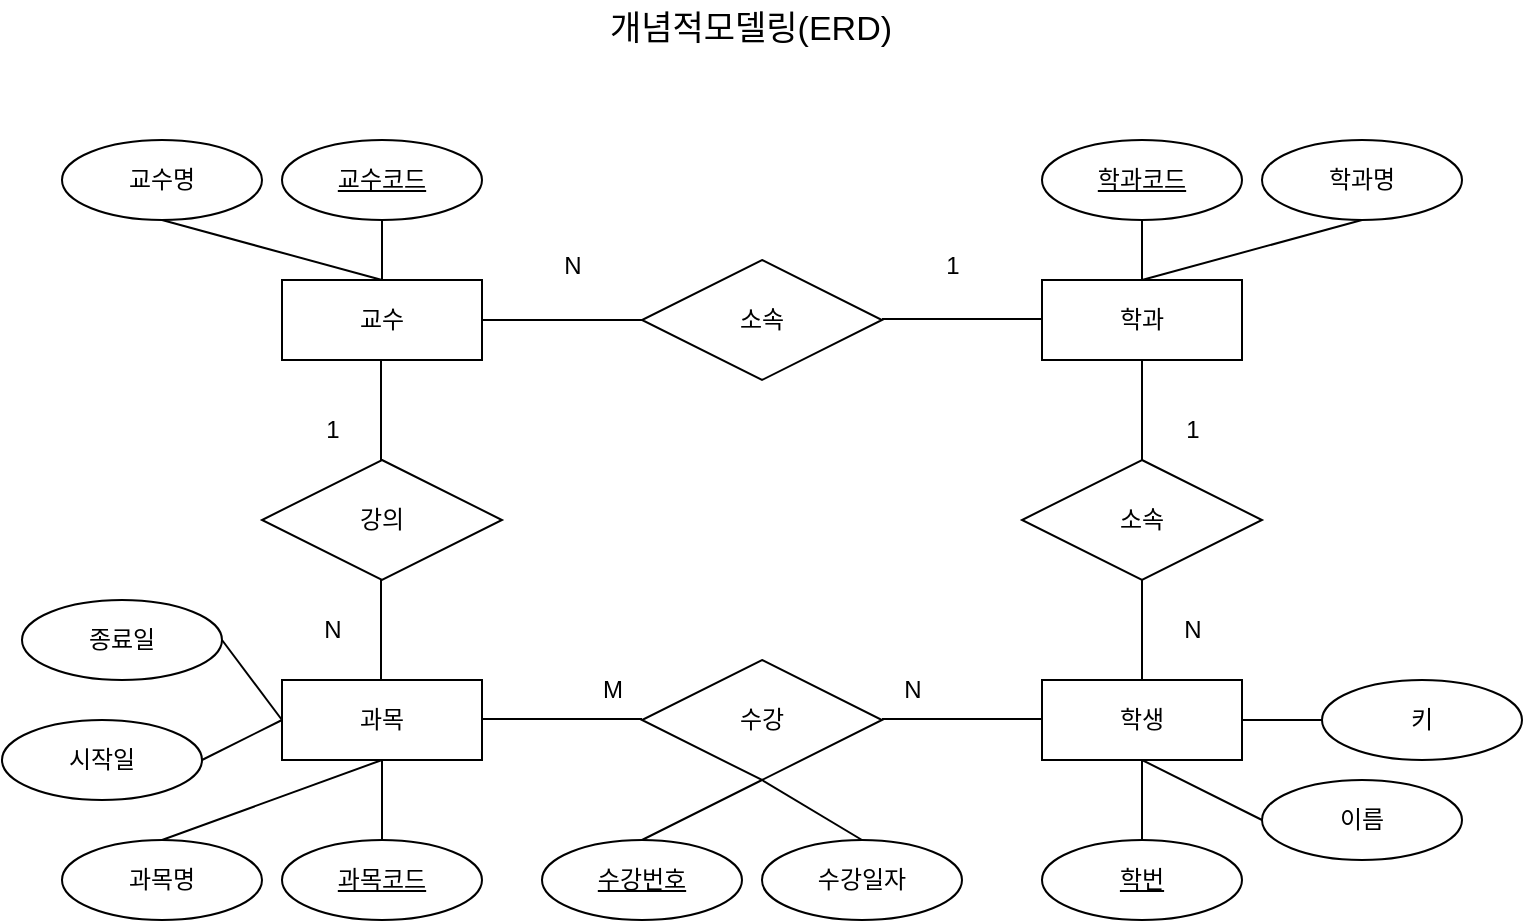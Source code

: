 <mxfile version="24.7.0" type="github">
  <diagram name="페이지-1" id="qcvzTZG5h5bQQR3PrpfO">
    <mxGraphModel dx="1434" dy="820" grid="1" gridSize="10" guides="1" tooltips="1" connect="1" arrows="1" fold="1" page="1" pageScale="1" pageWidth="827" pageHeight="1169" math="0" shadow="0">
      <root>
        <mxCell id="0" />
        <mxCell id="1" parent="0" />
        <mxCell id="Ncr7GgfseWZzT69uenW7-16" value="학생" style="whiteSpace=wrap;html=1;align=center;" vertex="1" parent="1">
          <mxGeometry x="560" y="440" width="100" height="40" as="geometry" />
        </mxCell>
        <mxCell id="Ncr7GgfseWZzT69uenW7-18" value="과목" style="whiteSpace=wrap;html=1;align=center;" vertex="1" parent="1">
          <mxGeometry x="180" y="440" width="100" height="40" as="geometry" />
        </mxCell>
        <mxCell id="Ncr7GgfseWZzT69uenW7-19" value="학과" style="whiteSpace=wrap;html=1;align=center;" vertex="1" parent="1">
          <mxGeometry x="560" y="240" width="100" height="40" as="geometry" />
        </mxCell>
        <mxCell id="Ncr7GgfseWZzT69uenW7-20" value="교수" style="whiteSpace=wrap;html=1;align=center;" vertex="1" parent="1">
          <mxGeometry x="180" y="240" width="100" height="40" as="geometry" />
        </mxCell>
        <mxCell id="Ncr7GgfseWZzT69uenW7-23" value="소속" style="shape=rhombus;perimeter=rhombusPerimeter;whiteSpace=wrap;html=1;align=center;" vertex="1" parent="1">
          <mxGeometry x="550" y="330" width="120" height="60" as="geometry" />
        </mxCell>
        <mxCell id="Ncr7GgfseWZzT69uenW7-30" value="" style="endArrow=none;html=1;rounded=0;exitX=0.5;exitY=1;exitDx=0;exitDy=0;" edge="1" parent="1" source="Ncr7GgfseWZzT69uenW7-19" target="Ncr7GgfseWZzT69uenW7-23">
          <mxGeometry relative="1" as="geometry">
            <mxPoint x="330" y="420" as="sourcePoint" />
            <mxPoint x="490" y="420" as="targetPoint" />
          </mxGeometry>
        </mxCell>
        <mxCell id="Ncr7GgfseWZzT69uenW7-31" value="" style="endArrow=none;html=1;rounded=0;exitX=0.5;exitY=1;exitDx=0;exitDy=0;entryX=0.5;entryY=0;entryDx=0;entryDy=0;" edge="1" parent="1" source="Ncr7GgfseWZzT69uenW7-23" target="Ncr7GgfseWZzT69uenW7-16">
          <mxGeometry relative="1" as="geometry">
            <mxPoint x="620" y="290" as="sourcePoint" />
            <mxPoint x="620" y="340" as="targetPoint" />
          </mxGeometry>
        </mxCell>
        <mxCell id="Ncr7GgfseWZzT69uenW7-32" value="소속" style="shape=rhombus;perimeter=rhombusPerimeter;whiteSpace=wrap;html=1;align=center;" vertex="1" parent="1">
          <mxGeometry x="360" y="230" width="120" height="60" as="geometry" />
        </mxCell>
        <mxCell id="Ncr7GgfseWZzT69uenW7-33" value="수강" style="shape=rhombus;perimeter=rhombusPerimeter;whiteSpace=wrap;html=1;align=center;" vertex="1" parent="1">
          <mxGeometry x="360" y="430" width="120" height="60" as="geometry" />
        </mxCell>
        <mxCell id="Ncr7GgfseWZzT69uenW7-34" value="강의" style="shape=rhombus;perimeter=rhombusPerimeter;whiteSpace=wrap;html=1;align=center;" vertex="1" parent="1">
          <mxGeometry x="170" y="330" width="120" height="60" as="geometry" />
        </mxCell>
        <mxCell id="Ncr7GgfseWZzT69uenW7-35" value="" style="endArrow=none;html=1;rounded=0;exitX=1;exitY=0.5;exitDx=0;exitDy=0;entryX=0;entryY=0.5;entryDx=0;entryDy=0;" edge="1" parent="1" source="Ncr7GgfseWZzT69uenW7-20" target="Ncr7GgfseWZzT69uenW7-32">
          <mxGeometry relative="1" as="geometry">
            <mxPoint x="620" y="290" as="sourcePoint" />
            <mxPoint x="620" y="340" as="targetPoint" />
          </mxGeometry>
        </mxCell>
        <mxCell id="Ncr7GgfseWZzT69uenW7-36" value="" style="endArrow=none;html=1;rounded=0;exitX=1;exitY=0.5;exitDx=0;exitDy=0;entryX=0;entryY=0.5;entryDx=0;entryDy=0;" edge="1" parent="1">
          <mxGeometry relative="1" as="geometry">
            <mxPoint x="480" y="259.5" as="sourcePoint" />
            <mxPoint x="560" y="259.5" as="targetPoint" />
          </mxGeometry>
        </mxCell>
        <mxCell id="Ncr7GgfseWZzT69uenW7-37" value="" style="endArrow=none;html=1;rounded=0;exitX=1;exitY=0.5;exitDx=0;exitDy=0;entryX=0;entryY=0.5;entryDx=0;entryDy=0;" edge="1" parent="1">
          <mxGeometry relative="1" as="geometry">
            <mxPoint x="480" y="459.5" as="sourcePoint" />
            <mxPoint x="560" y="459.5" as="targetPoint" />
          </mxGeometry>
        </mxCell>
        <mxCell id="Ncr7GgfseWZzT69uenW7-38" value="" style="endArrow=none;html=1;rounded=0;exitX=1;exitY=0.5;exitDx=0;exitDy=0;entryX=0;entryY=0.5;entryDx=0;entryDy=0;" edge="1" parent="1">
          <mxGeometry relative="1" as="geometry">
            <mxPoint x="280" y="459.5" as="sourcePoint" />
            <mxPoint x="360" y="459.5" as="targetPoint" />
          </mxGeometry>
        </mxCell>
        <mxCell id="Ncr7GgfseWZzT69uenW7-39" value="" style="endArrow=none;html=1;rounded=0;exitX=0.5;exitY=1;exitDx=0;exitDy=0;" edge="1" parent="1">
          <mxGeometry relative="1" as="geometry">
            <mxPoint x="229.5" y="280" as="sourcePoint" />
            <mxPoint x="229.5" y="330" as="targetPoint" />
          </mxGeometry>
        </mxCell>
        <mxCell id="Ncr7GgfseWZzT69uenW7-40" value="" style="endArrow=none;html=1;rounded=0;exitX=0.5;exitY=1;exitDx=0;exitDy=0;" edge="1" parent="1">
          <mxGeometry relative="1" as="geometry">
            <mxPoint x="229.5" y="390" as="sourcePoint" />
            <mxPoint x="229.5" y="440" as="targetPoint" />
          </mxGeometry>
        </mxCell>
        <mxCell id="Ncr7GgfseWZzT69uenW7-41" value="학번" style="ellipse;whiteSpace=wrap;html=1;align=center;fontStyle=4;" vertex="1" parent="1">
          <mxGeometry x="560" y="520" width="100" height="40" as="geometry" />
        </mxCell>
        <mxCell id="Ncr7GgfseWZzT69uenW7-46" value="" style="endArrow=none;html=1;rounded=0;exitX=0.5;exitY=1;exitDx=0;exitDy=0;entryX=0.5;entryY=0;entryDx=0;entryDy=0;" edge="1" parent="1" source="Ncr7GgfseWZzT69uenW7-16" target="Ncr7GgfseWZzT69uenW7-41">
          <mxGeometry relative="1" as="geometry">
            <mxPoint x="330" y="420" as="sourcePoint" />
            <mxPoint x="490" y="420" as="targetPoint" />
          </mxGeometry>
        </mxCell>
        <mxCell id="Ncr7GgfseWZzT69uenW7-47" value="N" style="text;html=1;align=center;verticalAlign=middle;resizable=0;points=[];autosize=1;strokeColor=none;fillColor=none;" vertex="1" parent="1">
          <mxGeometry x="310" y="218" width="30" height="30" as="geometry" />
        </mxCell>
        <mxCell id="Ncr7GgfseWZzT69uenW7-48" value="N" style="text;html=1;align=center;verticalAlign=middle;resizable=0;points=[];autosize=1;strokeColor=none;fillColor=none;" vertex="1" parent="1">
          <mxGeometry x="190" y="400" width="30" height="30" as="geometry" />
        </mxCell>
        <mxCell id="Ncr7GgfseWZzT69uenW7-49" value="1" style="text;html=1;align=center;verticalAlign=middle;resizable=0;points=[];autosize=1;strokeColor=none;fillColor=none;" vertex="1" parent="1">
          <mxGeometry x="190" y="300" width="30" height="30" as="geometry" />
        </mxCell>
        <mxCell id="Ncr7GgfseWZzT69uenW7-50" value="M" style="text;html=1;align=center;verticalAlign=middle;resizable=0;points=[];autosize=1;strokeColor=none;fillColor=none;" vertex="1" parent="1">
          <mxGeometry x="330" y="430" width="30" height="30" as="geometry" />
        </mxCell>
        <mxCell id="Ncr7GgfseWZzT69uenW7-51" value="N" style="text;html=1;align=center;verticalAlign=middle;resizable=0;points=[];autosize=1;strokeColor=none;fillColor=none;" vertex="1" parent="1">
          <mxGeometry x="480" y="430" width="30" height="30" as="geometry" />
        </mxCell>
        <mxCell id="Ncr7GgfseWZzT69uenW7-52" value="N" style="text;html=1;align=center;verticalAlign=middle;resizable=0;points=[];autosize=1;strokeColor=none;fillColor=none;" vertex="1" parent="1">
          <mxGeometry x="620" y="400" width="30" height="30" as="geometry" />
        </mxCell>
        <mxCell id="Ncr7GgfseWZzT69uenW7-53" value="1" style="text;html=1;align=center;verticalAlign=middle;resizable=0;points=[];autosize=1;strokeColor=none;fillColor=none;" vertex="1" parent="1">
          <mxGeometry x="620" y="300" width="30" height="30" as="geometry" />
        </mxCell>
        <mxCell id="Ncr7GgfseWZzT69uenW7-54" value="1" style="text;html=1;align=center;verticalAlign=middle;resizable=0;points=[];autosize=1;strokeColor=none;fillColor=none;" vertex="1" parent="1">
          <mxGeometry x="500" y="218" width="30" height="30" as="geometry" />
        </mxCell>
        <mxCell id="Ncr7GgfseWZzT69uenW7-55" value="교수코드" style="ellipse;whiteSpace=wrap;html=1;align=center;fontStyle=4;" vertex="1" parent="1">
          <mxGeometry x="180" y="170" width="100" height="40" as="geometry" />
        </mxCell>
        <mxCell id="Ncr7GgfseWZzT69uenW7-56" value="" style="endArrow=none;html=1;rounded=0;exitX=0.5;exitY=0;exitDx=0;exitDy=0;entryX=0.5;entryY=1;entryDx=0;entryDy=0;" edge="1" parent="1" target="Ncr7GgfseWZzT69uenW7-55" source="Ncr7GgfseWZzT69uenW7-20">
          <mxGeometry relative="1" as="geometry">
            <mxPoint x="230" y="130" as="sourcePoint" />
            <mxPoint x="110" y="70" as="targetPoint" />
          </mxGeometry>
        </mxCell>
        <mxCell id="Ncr7GgfseWZzT69uenW7-57" value="과목코드" style="ellipse;whiteSpace=wrap;html=1;align=center;fontStyle=4;" vertex="1" parent="1">
          <mxGeometry x="180" y="520" width="100" height="40" as="geometry" />
        </mxCell>
        <mxCell id="Ncr7GgfseWZzT69uenW7-58" value="" style="endArrow=none;html=1;rounded=0;exitX=0.5;exitY=1;exitDx=0;exitDy=0;entryX=0.5;entryY=0;entryDx=0;entryDy=0;" edge="1" parent="1" target="Ncr7GgfseWZzT69uenW7-57">
          <mxGeometry relative="1" as="geometry">
            <mxPoint x="230" y="480" as="sourcePoint" />
            <mxPoint x="110" y="420" as="targetPoint" />
          </mxGeometry>
        </mxCell>
        <mxCell id="Ncr7GgfseWZzT69uenW7-59" value="학과코드" style="ellipse;whiteSpace=wrap;html=1;align=center;fontStyle=4;" vertex="1" parent="1">
          <mxGeometry x="560" y="170" width="100" height="40" as="geometry" />
        </mxCell>
        <mxCell id="Ncr7GgfseWZzT69uenW7-60" value="" style="endArrow=none;html=1;rounded=0;entryX=0.5;entryY=1;entryDx=0;entryDy=0;exitX=0.5;exitY=0;exitDx=0;exitDy=0;" edge="1" parent="1" target="Ncr7GgfseWZzT69uenW7-59" source="Ncr7GgfseWZzT69uenW7-19">
          <mxGeometry relative="1" as="geometry">
            <mxPoint x="610" y="230" as="sourcePoint" />
            <mxPoint x="490" y="78" as="targetPoint" />
          </mxGeometry>
        </mxCell>
        <mxCell id="Ncr7GgfseWZzT69uenW7-62" value="수강번호" style="ellipse;whiteSpace=wrap;html=1;align=center;fontStyle=4;" vertex="1" parent="1">
          <mxGeometry x="310" y="520" width="100" height="40" as="geometry" />
        </mxCell>
        <mxCell id="Ncr7GgfseWZzT69uenW7-63" value="" style="endArrow=none;html=1;rounded=0;exitX=0.5;exitY=1;exitDx=0;exitDy=0;entryX=0.5;entryY=0;entryDx=0;entryDy=0;" edge="1" parent="1" target="Ncr7GgfseWZzT69uenW7-62">
          <mxGeometry relative="1" as="geometry">
            <mxPoint x="420" y="490" as="sourcePoint" />
            <mxPoint x="300" y="430" as="targetPoint" />
          </mxGeometry>
        </mxCell>
        <mxCell id="Ncr7GgfseWZzT69uenW7-64" value="교수명" style="ellipse;whiteSpace=wrap;html=1;align=center;" vertex="1" parent="1">
          <mxGeometry x="70" y="170" width="100" height="40" as="geometry" />
        </mxCell>
        <mxCell id="Ncr7GgfseWZzT69uenW7-65" value="" style="endArrow=none;html=1;rounded=0;entryX=0.5;entryY=1;entryDx=0;entryDy=0;" edge="1" parent="1" target="Ncr7GgfseWZzT69uenW7-64">
          <mxGeometry relative="1" as="geometry">
            <mxPoint x="230" y="240" as="sourcePoint" />
            <mxPoint x="240" y="220" as="targetPoint" />
          </mxGeometry>
        </mxCell>
        <mxCell id="Ncr7GgfseWZzT69uenW7-66" value="과목명" style="ellipse;whiteSpace=wrap;html=1;align=center;" vertex="1" parent="1">
          <mxGeometry x="70" y="520" width="100" height="40" as="geometry" />
        </mxCell>
        <mxCell id="Ncr7GgfseWZzT69uenW7-67" value="" style="endArrow=none;html=1;rounded=0;entryX=0.5;entryY=0;entryDx=0;entryDy=0;" edge="1" parent="1" target="Ncr7GgfseWZzT69uenW7-66">
          <mxGeometry relative="1" as="geometry">
            <mxPoint x="230" y="480" as="sourcePoint" />
            <mxPoint x="240" y="570" as="targetPoint" />
          </mxGeometry>
        </mxCell>
        <mxCell id="Ncr7GgfseWZzT69uenW7-69" value="수강일자" style="ellipse;whiteSpace=wrap;html=1;align=center;" vertex="1" parent="1">
          <mxGeometry x="420" y="520" width="100" height="40" as="geometry" />
        </mxCell>
        <mxCell id="Ncr7GgfseWZzT69uenW7-70" value="" style="endArrow=none;html=1;rounded=0;" edge="1" parent="1">
          <mxGeometry relative="1" as="geometry">
            <mxPoint x="420" y="490" as="sourcePoint" />
            <mxPoint x="470" y="520" as="targetPoint" />
          </mxGeometry>
        </mxCell>
        <mxCell id="Ncr7GgfseWZzT69uenW7-71" value="학과명" style="ellipse;whiteSpace=wrap;html=1;align=center;" vertex="1" parent="1">
          <mxGeometry x="670" y="170" width="100" height="40" as="geometry" />
        </mxCell>
        <mxCell id="Ncr7GgfseWZzT69uenW7-72" value="" style="endArrow=none;html=1;rounded=0;entryX=0.5;entryY=1;entryDx=0;entryDy=0;" edge="1" parent="1" target="Ncr7GgfseWZzT69uenW7-71">
          <mxGeometry relative="1" as="geometry">
            <mxPoint x="610" y="240" as="sourcePoint" />
            <mxPoint x="620" y="220" as="targetPoint" />
          </mxGeometry>
        </mxCell>
        <mxCell id="Ncr7GgfseWZzT69uenW7-73" value="이름" style="ellipse;whiteSpace=wrap;html=1;align=center;" vertex="1" parent="1">
          <mxGeometry x="670" y="490" width="100" height="40" as="geometry" />
        </mxCell>
        <mxCell id="Ncr7GgfseWZzT69uenW7-74" value="키" style="ellipse;whiteSpace=wrap;html=1;align=center;" vertex="1" parent="1">
          <mxGeometry x="700" y="440" width="100" height="40" as="geometry" />
        </mxCell>
        <mxCell id="Ncr7GgfseWZzT69uenW7-75" value="" style="endArrow=none;html=1;rounded=0;exitX=0.5;exitY=1;exitDx=0;exitDy=0;entryX=0;entryY=0.5;entryDx=0;entryDy=0;" edge="1" parent="1" source="Ncr7GgfseWZzT69uenW7-16" target="Ncr7GgfseWZzT69uenW7-73">
          <mxGeometry relative="1" as="geometry">
            <mxPoint x="620" y="490" as="sourcePoint" />
            <mxPoint x="620" y="530" as="targetPoint" />
          </mxGeometry>
        </mxCell>
        <mxCell id="Ncr7GgfseWZzT69uenW7-76" value="" style="endArrow=none;html=1;rounded=0;exitX=1;exitY=0.5;exitDx=0;exitDy=0;entryX=0;entryY=0.5;entryDx=0;entryDy=0;" edge="1" parent="1" source="Ncr7GgfseWZzT69uenW7-16" target="Ncr7GgfseWZzT69uenW7-74">
          <mxGeometry relative="1" as="geometry">
            <mxPoint x="620" y="490" as="sourcePoint" />
            <mxPoint x="680" y="520" as="targetPoint" />
          </mxGeometry>
        </mxCell>
        <mxCell id="Ncr7GgfseWZzT69uenW7-77" value="시작일" style="ellipse;whiteSpace=wrap;html=1;align=center;" vertex="1" parent="1">
          <mxGeometry x="40" y="460" width="100" height="40" as="geometry" />
        </mxCell>
        <mxCell id="Ncr7GgfseWZzT69uenW7-78" value="종료일" style="ellipse;whiteSpace=wrap;html=1;align=center;" vertex="1" parent="1">
          <mxGeometry x="50" y="400" width="100" height="40" as="geometry" />
        </mxCell>
        <mxCell id="Ncr7GgfseWZzT69uenW7-80" value="" style="endArrow=none;html=1;rounded=0;entryX=1;entryY=0.5;entryDx=0;entryDy=0;exitX=0;exitY=0.5;exitDx=0;exitDy=0;" edge="1" parent="1" source="Ncr7GgfseWZzT69uenW7-18" target="Ncr7GgfseWZzT69uenW7-77">
          <mxGeometry relative="1" as="geometry">
            <mxPoint x="240" y="490" as="sourcePoint" />
            <mxPoint x="130" y="530" as="targetPoint" />
          </mxGeometry>
        </mxCell>
        <mxCell id="Ncr7GgfseWZzT69uenW7-81" value="" style="endArrow=none;html=1;rounded=0;entryX=1;entryY=0.5;entryDx=0;entryDy=0;" edge="1" parent="1" target="Ncr7GgfseWZzT69uenW7-78">
          <mxGeometry relative="1" as="geometry">
            <mxPoint x="180" y="460" as="sourcePoint" />
            <mxPoint x="150" y="490" as="targetPoint" />
          </mxGeometry>
        </mxCell>
        <mxCell id="Ncr7GgfseWZzT69uenW7-82" value="개념적모델링(ERD)" style="text;html=1;align=center;verticalAlign=middle;resizable=0;points=[];autosize=1;strokeColor=none;fillColor=none;fontSize=17;" vertex="1" parent="1">
          <mxGeometry x="334" y="100" width="160" height="30" as="geometry" />
        </mxCell>
      </root>
    </mxGraphModel>
  </diagram>
</mxfile>
